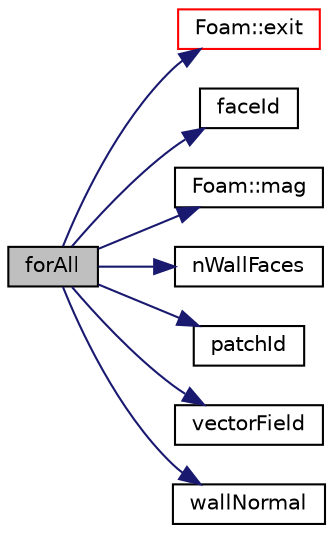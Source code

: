 digraph "forAll"
{
  bgcolor="transparent";
  edge [fontname="Helvetica",fontsize="10",labelfontname="Helvetica",labelfontsize="10"];
  node [fontname="Helvetica",fontsize="10",shape=record];
  rankdir="LR";
  Node1 [label="forAll",height=0.2,width=0.4,color="black", fillcolor="grey75", style="filled", fontcolor="black"];
  Node1 -> Node2 [color="midnightblue",fontsize="10",style="solid",fontname="Helvetica"];
  Node2 [label="Foam::exit",height=0.2,width=0.4,color="red",URL="$a10974.html#a06ca7250d8e89caf05243ec094843642"];
  Node1 -> Node3 [color="midnightblue",fontsize="10",style="solid",fontname="Helvetica"];
  Node3 [label="faceId",height=0.2,width=0.4,color="black",URL="$a03328.html#af884d6b83fadf458db3d561846b816cc"];
  Node1 -> Node4 [color="midnightblue",fontsize="10",style="solid",fontname="Helvetica"];
  Node4 [label="Foam::mag",height=0.2,width=0.4,color="black",URL="$a10974.html#a929da2a3fdcf3dacbbe0487d3a330dae"];
  Node1 -> Node5 [color="midnightblue",fontsize="10",style="solid",fontname="Helvetica"];
  Node5 [label="nWallFaces",height=0.2,width=0.4,color="black",URL="$a03328.html#ace3ce457d57f6aa80fad527f34d117c8"];
  Node1 -> Node6 [color="midnightblue",fontsize="10",style="solid",fontname="Helvetica"];
  Node6 [label="patchId",height=0.2,width=0.4,color="black",URL="$a03328.html#a331bf146c76d695e9b2b9d4e7e1ebd2c"];
  Node1 -> Node7 [color="midnightblue",fontsize="10",style="solid",fontname="Helvetica"];
  Node7 [label="vectorField",height=0.2,width=0.4,color="black",URL="$a04417.html#a26449ea948f1206dbb29e1bc6e5c7c64"];
  Node1 -> Node8 [color="midnightblue",fontsize="10",style="solid",fontname="Helvetica"];
  Node8 [label="wallNormal",height=0.2,width=0.4,color="black",URL="$a03328.html#aa379fe9d048661d75328bab6686724e4"];
}
